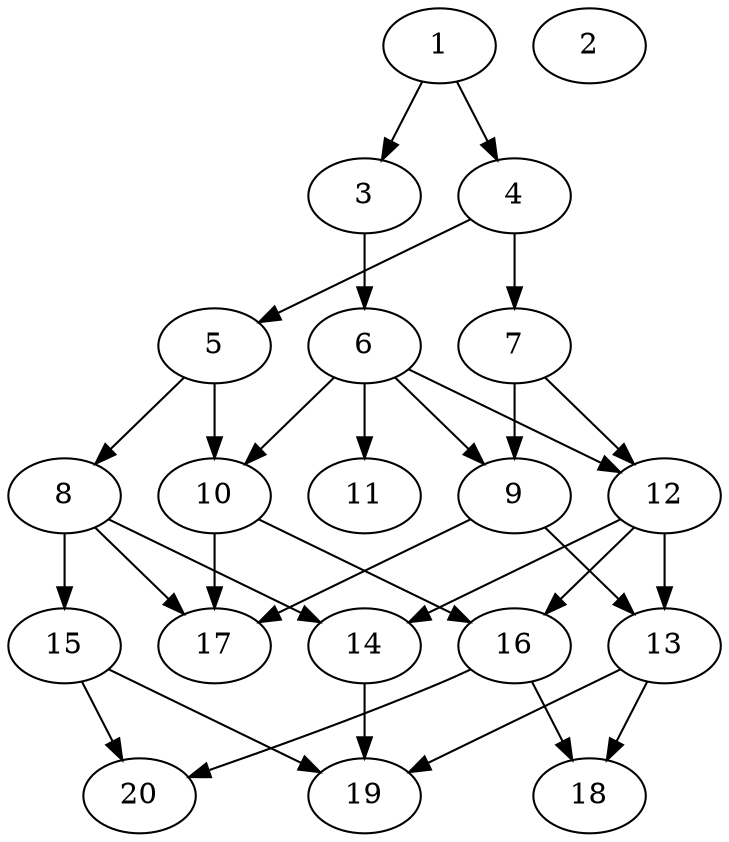 // DAG automatically generated by daggen at Tue Jul 23 14:22:50 2019
// ./daggen --dot -n 20 --ccr 0.5 --fat 0.5 --regular 0.5 --density 0.6 --mindata 5242880 --maxdata 52428800 
digraph G {
  1 [size="34287616", alpha="0.10", expect_size="17143808"] 
  1 -> 3 [size ="17143808"]
  1 -> 4 [size ="17143808"]
  2 [size="44627968", alpha="0.13", expect_size="22313984"] 
  3 [size="39581696", alpha="0.17", expect_size="19790848"] 
  3 -> 6 [size ="19790848"]
  4 [size="68505600", alpha="0.02", expect_size="34252800"] 
  4 -> 5 [size ="34252800"]
  4 -> 7 [size ="34252800"]
  5 [size="35198976", alpha="0.08", expect_size="17599488"] 
  5 -> 8 [size ="17599488"]
  5 -> 10 [size ="17599488"]
  6 [size="64901120", alpha="0.17", expect_size="32450560"] 
  6 -> 9 [size ="32450560"]
  6 -> 10 [size ="32450560"]
  6 -> 11 [size ="32450560"]
  6 -> 12 [size ="32450560"]
  7 [size="33705984", alpha="0.03", expect_size="16852992"] 
  7 -> 9 [size ="16852992"]
  7 -> 12 [size ="16852992"]
  8 [size="15265792", alpha="0.18", expect_size="7632896"] 
  8 -> 14 [size ="7632896"]
  8 -> 15 [size ="7632896"]
  8 -> 17 [size ="7632896"]
  9 [size="11902976", alpha="0.20", expect_size="5951488"] 
  9 -> 13 [size ="5951488"]
  9 -> 17 [size ="5951488"]
  10 [size="42141696", alpha="0.18", expect_size="21070848"] 
  10 -> 16 [size ="21070848"]
  10 -> 17 [size ="21070848"]
  11 [size="20185088", alpha="0.13", expect_size="10092544"] 
  12 [size="68683776", alpha="0.13", expect_size="34341888"] 
  12 -> 13 [size ="34341888"]
  12 -> 14 [size ="34341888"]
  12 -> 16 [size ="34341888"]
  13 [size="34758656", alpha="0.13", expect_size="17379328"] 
  13 -> 18 [size ="17379328"]
  13 -> 19 [size ="17379328"]
  14 [size="19482624", alpha="0.09", expect_size="9741312"] 
  14 -> 19 [size ="9741312"]
  15 [size="29075456", alpha="0.11", expect_size="14537728"] 
  15 -> 19 [size ="14537728"]
  15 -> 20 [size ="14537728"]
  16 [size="66138112", alpha="0.18", expect_size="33069056"] 
  16 -> 18 [size ="33069056"]
  16 -> 20 [size ="33069056"]
  17 [size="52865024", alpha="0.02", expect_size="26432512"] 
  18 [size="65679360", alpha="0.08", expect_size="32839680"] 
  19 [size="56793088", alpha="0.15", expect_size="28396544"] 
  20 [size="56539136", alpha="0.01", expect_size="28269568"] 
}
